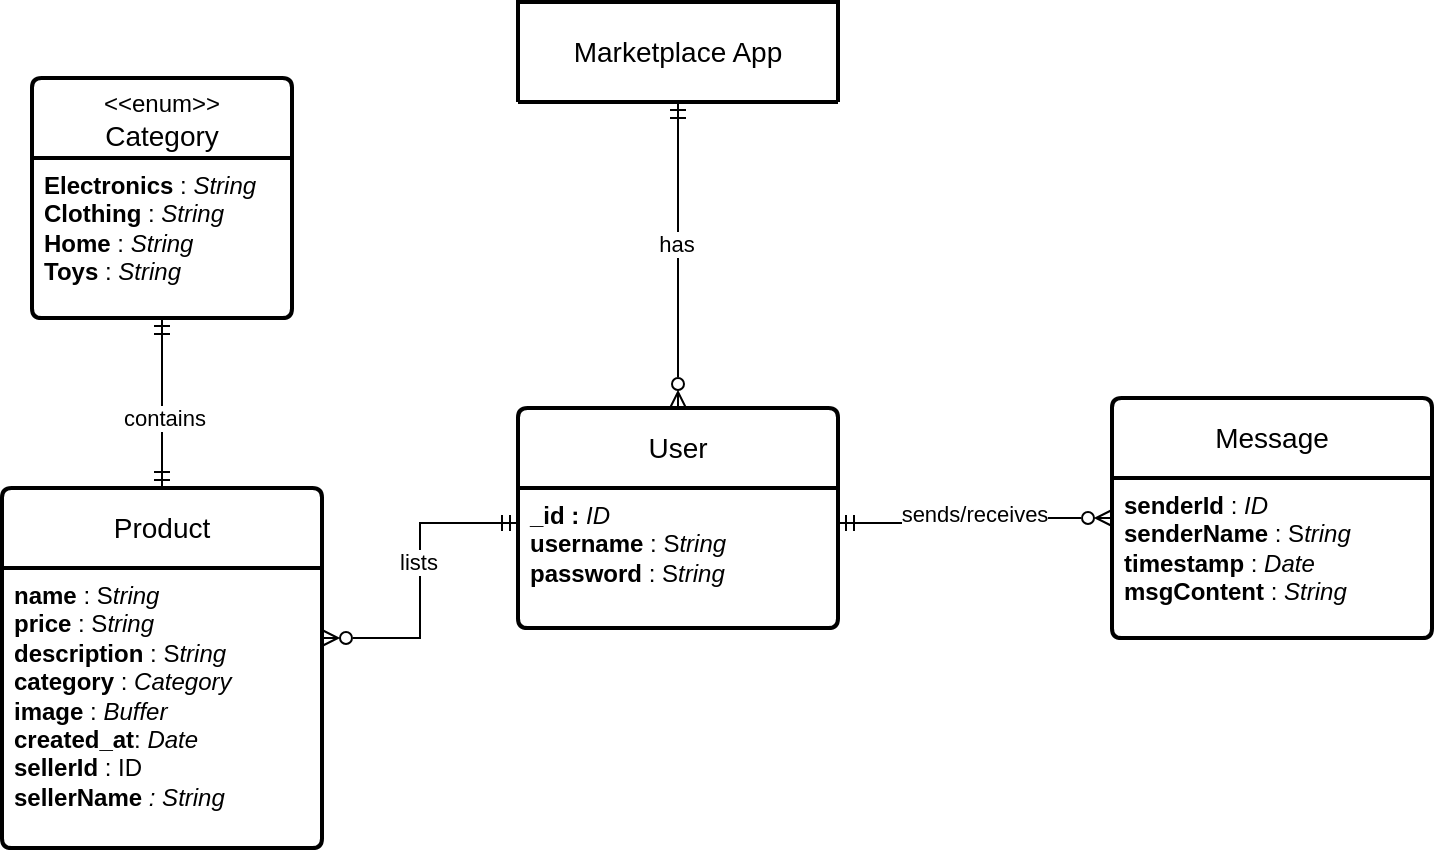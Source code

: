 <mxfile version="24.4.8" type="device">
  <diagram name="Page-1" id="VONkwSMXdX2b_JOuN1m9">
    <mxGraphModel dx="876" dy="1686" grid="1" gridSize="10" guides="1" tooltips="1" connect="1" arrows="1" fold="1" page="1" pageScale="1" pageWidth="850" pageHeight="1100" math="0" shadow="0">
      <root>
        <mxCell id="0" />
        <mxCell id="1" parent="0" />
        <mxCell id="Y95T_UNHVhZPObKO6v7V-14" value="Product" style="swimlane;childLayout=stackLayout;horizontal=1;startSize=40;horizontalStack=0;rounded=1;fontSize=14;fontStyle=0;strokeWidth=2;resizeParent=0;resizeLast=1;shadow=0;dashed=0;align=center;arcSize=4;whiteSpace=wrap;html=1;" vertex="1" parent="1">
          <mxGeometry x="55" y="280" width="160" height="180" as="geometry" />
        </mxCell>
        <mxCell id="Y95T_UNHVhZPObKO6v7V-15" value="&lt;b&gt;name&amp;nbsp;&lt;/b&gt;: S&lt;i&gt;tring&lt;/i&gt;&lt;div&gt;&lt;b&gt;price&amp;nbsp;&lt;/b&gt;: S&lt;i&gt;tring&lt;/i&gt;&lt;/div&gt;&lt;div&gt;&lt;b&gt;description&lt;/b&gt;&amp;nbsp;: S&lt;i&gt;tring&lt;/i&gt;&lt;/div&gt;&lt;div&gt;&lt;b&gt;category&lt;/b&gt; : &lt;i&gt;Category&lt;/i&gt;&lt;/div&gt;&lt;div&gt;&lt;b&gt;image&lt;/b&gt; : &lt;i&gt;Buffer&lt;/i&gt;&lt;/div&gt;&lt;div&gt;&lt;b&gt;created_at&lt;/b&gt;: &lt;i&gt;Date&lt;/i&gt;&lt;/div&gt;&lt;div&gt;&lt;b&gt;sellerId&lt;/b&gt; : ID&lt;/div&gt;&lt;div&gt;&lt;b&gt;sellerName &lt;/b&gt;&lt;i&gt;: String&lt;/i&gt;&lt;/div&gt;" style="align=left;strokeColor=none;fillColor=none;spacingLeft=4;fontSize=12;verticalAlign=top;resizable=0;rotatable=0;part=1;html=1;" vertex="1" parent="Y95T_UNHVhZPObKO6v7V-14">
          <mxGeometry y="40" width="160" height="140" as="geometry" />
        </mxCell>
        <mxCell id="Y95T_UNHVhZPObKO6v7V-16" value="&lt;div&gt;&lt;font style=&quot;font-size: 12px;&quot;&gt;&amp;lt;&amp;lt;enum&amp;gt;&amp;gt;&lt;/font&gt;&lt;/div&gt;Category" style="swimlane;childLayout=stackLayout;horizontal=1;startSize=40;horizontalStack=0;rounded=1;fontSize=14;fontStyle=0;strokeWidth=2;resizeParent=0;resizeLast=1;shadow=0;dashed=0;align=center;arcSize=4;whiteSpace=wrap;html=1;" vertex="1" parent="1">
          <mxGeometry x="70" y="75" width="130" height="120" as="geometry" />
        </mxCell>
        <mxCell id="Y95T_UNHVhZPObKO6v7V-17" value="&lt;b&gt;Electronics&lt;/b&gt; : &lt;i&gt;String&lt;/i&gt;&lt;div&gt;&lt;b&gt;Clothing&lt;/b&gt; : &lt;i&gt;String&lt;/i&gt;&lt;/div&gt;&lt;div&gt;&lt;b&gt;Home&lt;/b&gt; : &lt;i&gt;String&lt;/i&gt;&lt;/div&gt;&lt;div&gt;&lt;b&gt;Toys&lt;/b&gt; : &lt;i&gt;String&lt;/i&gt;&lt;/div&gt;" style="align=left;strokeColor=none;fillColor=none;spacingLeft=4;fontSize=12;verticalAlign=top;resizable=0;rotatable=0;part=1;html=1;" vertex="1" parent="Y95T_UNHVhZPObKO6v7V-16">
          <mxGeometry y="40" width="130" height="80" as="geometry" />
        </mxCell>
        <mxCell id="Y95T_UNHVhZPObKO6v7V-19" value="User" style="swimlane;childLayout=stackLayout;horizontal=1;startSize=40;horizontalStack=0;rounded=1;fontSize=14;fontStyle=0;strokeWidth=2;resizeParent=0;resizeLast=1;shadow=0;dashed=0;align=center;arcSize=4;whiteSpace=wrap;html=1;" vertex="1" parent="1">
          <mxGeometry x="313" y="240" width="160" height="110" as="geometry" />
        </mxCell>
        <mxCell id="Y95T_UNHVhZPObKO6v7V-20" value="&lt;div&gt;&lt;b&gt;_id : &lt;/b&gt;&lt;i&gt;ID&lt;/i&gt;&lt;/div&gt;&lt;b&gt;username&amp;nbsp;&lt;/b&gt;: S&lt;i&gt;tring&lt;/i&gt;&lt;div&gt;&lt;b&gt;password&amp;nbsp;&lt;/b&gt;: S&lt;i&gt;tring&lt;/i&gt;&lt;/div&gt;&lt;div&gt;&lt;br&gt;&lt;/div&gt;" style="align=left;strokeColor=none;fillColor=none;spacingLeft=4;fontSize=12;verticalAlign=top;resizable=0;rotatable=0;part=1;html=1;" vertex="1" parent="Y95T_UNHVhZPObKO6v7V-19">
          <mxGeometry y="40" width="160" height="70" as="geometry" />
        </mxCell>
        <mxCell id="Y95T_UNHVhZPObKO6v7V-21" value="Message" style="swimlane;childLayout=stackLayout;horizontal=1;startSize=40;horizontalStack=0;rounded=1;fontSize=14;fontStyle=0;strokeWidth=2;resizeParent=0;resizeLast=1;shadow=0;dashed=0;align=center;arcSize=4;whiteSpace=wrap;html=1;" vertex="1" parent="1">
          <mxGeometry x="610" y="235" width="160" height="120" as="geometry" />
        </mxCell>
        <mxCell id="Y95T_UNHVhZPObKO6v7V-22" value="&lt;b&gt;senderId&amp;nbsp;&lt;/b&gt;: &lt;i&gt;ID&lt;/i&gt;&lt;div&gt;&lt;b&gt;senderName&lt;/b&gt;&amp;nbsp;: S&lt;i&gt;tring&lt;/i&gt;&lt;i&gt;&lt;br&gt;&lt;/i&gt;&lt;div&gt;&lt;b&gt;timestamp&amp;nbsp;&lt;/b&gt;: &lt;i&gt;Date&lt;/i&gt;&lt;/div&gt;&lt;div&gt;&lt;b&gt;msgContent&lt;/b&gt; : &lt;i&gt;String&lt;br&gt;&lt;/i&gt;&lt;/div&gt;&lt;/div&gt;" style="align=left;strokeColor=none;fillColor=none;spacingLeft=4;fontSize=12;verticalAlign=top;resizable=0;rotatable=0;part=1;html=1;" vertex="1" parent="Y95T_UNHVhZPObKO6v7V-21">
          <mxGeometry y="40" width="160" height="80" as="geometry" />
        </mxCell>
        <mxCell id="Y95T_UNHVhZPObKO6v7V-28" style="edgeStyle=orthogonalEdgeStyle;rounded=0;orthogonalLoop=1;jettySize=auto;html=1;exitX=0.5;exitY=1;exitDx=0;exitDy=0;entryX=0.5;entryY=0;entryDx=0;entryDy=0;endArrow=ERzeroToMany;endFill=0;startArrow=ERmandOne;startFill=0;" edge="1" parent="1" source="Y95T_UNHVhZPObKO6v7V-25" target="Y95T_UNHVhZPObKO6v7V-19">
          <mxGeometry relative="1" as="geometry" />
        </mxCell>
        <mxCell id="Y95T_UNHVhZPObKO6v7V-29" value="has" style="edgeLabel;html=1;align=center;verticalAlign=middle;resizable=0;points=[];" vertex="1" connectable="0" parent="Y95T_UNHVhZPObKO6v7V-28">
          <mxGeometry x="-0.076" y="-1" relative="1" as="geometry">
            <mxPoint as="offset" />
          </mxGeometry>
        </mxCell>
        <mxCell id="Y95T_UNHVhZPObKO6v7V-25" value="Marketplace App" style="swimlane;childLayout=stackLayout;horizontal=1;startSize=80;horizontalStack=0;rounded=1;fontSize=14;fontStyle=0;strokeWidth=2;resizeParent=0;resizeLast=1;shadow=0;dashed=0;align=center;arcSize=4;whiteSpace=wrap;html=1;" vertex="1" parent="1">
          <mxGeometry x="313" y="37" width="160" height="50" as="geometry" />
        </mxCell>
        <mxCell id="Y95T_UNHVhZPObKO6v7V-30" style="edgeStyle=orthogonalEdgeStyle;rounded=0;orthogonalLoop=1;jettySize=auto;html=1;exitX=0;exitY=0.25;exitDx=0;exitDy=0;entryX=1;entryY=0.25;entryDx=0;entryDy=0;endArrow=ERzeroToMany;endFill=0;startArrow=ERmandOne;startFill=0;" edge="1" parent="1" source="Y95T_UNHVhZPObKO6v7V-20" target="Y95T_UNHVhZPObKO6v7V-15">
          <mxGeometry relative="1" as="geometry" />
        </mxCell>
        <mxCell id="Y95T_UNHVhZPObKO6v7V-31" value="lists" style="edgeLabel;html=1;align=center;verticalAlign=middle;resizable=0;points=[];" vertex="1" connectable="0" parent="Y95T_UNHVhZPObKO6v7V-30">
          <mxGeometry x="-0.127" y="-1" relative="1" as="geometry">
            <mxPoint as="offset" />
          </mxGeometry>
        </mxCell>
        <mxCell id="Y95T_UNHVhZPObKO6v7V-32" style="edgeStyle=orthogonalEdgeStyle;rounded=0;orthogonalLoop=1;jettySize=auto;html=1;exitX=1;exitY=0.25;exitDx=0;exitDy=0;entryX=0;entryY=0.25;entryDx=0;entryDy=0;endArrow=ERzeroToMany;endFill=0;startArrow=ERmandOne;startFill=0;" edge="1" parent="1" source="Y95T_UNHVhZPObKO6v7V-20" target="Y95T_UNHVhZPObKO6v7V-22">
          <mxGeometry relative="1" as="geometry" />
        </mxCell>
        <mxCell id="Y95T_UNHVhZPObKO6v7V-33" value="sends/receives" style="edgeLabel;html=1;align=center;verticalAlign=middle;resizable=0;points=[];" vertex="1" connectable="0" parent="Y95T_UNHVhZPObKO6v7V-32">
          <mxGeometry x="-0.012" y="-2" relative="1" as="geometry">
            <mxPoint x="-3" y="-4" as="offset" />
          </mxGeometry>
        </mxCell>
        <mxCell id="Y95T_UNHVhZPObKO6v7V-36" style="edgeStyle=orthogonalEdgeStyle;rounded=0;orthogonalLoop=1;jettySize=auto;html=1;exitX=0.5;exitY=0;exitDx=0;exitDy=0;entryX=0.5;entryY=1;entryDx=0;entryDy=0;endArrow=ERmandOne;endFill=0;startArrow=ERmandOne;startFill=0;" edge="1" parent="1" source="Y95T_UNHVhZPObKO6v7V-14" target="Y95T_UNHVhZPObKO6v7V-17">
          <mxGeometry relative="1" as="geometry" />
        </mxCell>
        <mxCell id="Y95T_UNHVhZPObKO6v7V-37" value="contains" style="edgeLabel;html=1;align=center;verticalAlign=middle;resizable=0;points=[];" vertex="1" connectable="0" parent="Y95T_UNHVhZPObKO6v7V-36">
          <mxGeometry x="-0.159" y="-1" relative="1" as="geometry">
            <mxPoint as="offset" />
          </mxGeometry>
        </mxCell>
      </root>
    </mxGraphModel>
  </diagram>
</mxfile>
